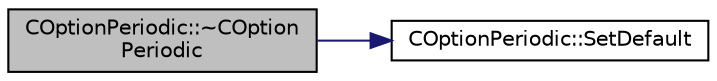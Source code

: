 digraph "COptionPeriodic::~COptionPeriodic"
{
 // LATEX_PDF_SIZE
  edge [fontname="Helvetica",fontsize="10",labelfontname="Helvetica",labelfontsize="10"];
  node [fontname="Helvetica",fontsize="10",shape=record];
  rankdir="LR";
  Node1 [label="COptionPeriodic::~COption\lPeriodic",height=0.2,width=0.4,color="black", fillcolor="grey75", style="filled", fontcolor="black",tooltip=" "];
  Node1 -> Node2 [color="midnightblue",fontsize="10",style="solid",fontname="Helvetica"];
  Node2 [label="COptionPeriodic::SetDefault",height=0.2,width=0.4,color="black", fillcolor="white", style="filled",URL="$classCOptionPeriodic.html#a88c38086e6f61e127ee243563d0d57a2",tooltip=" "];
}
